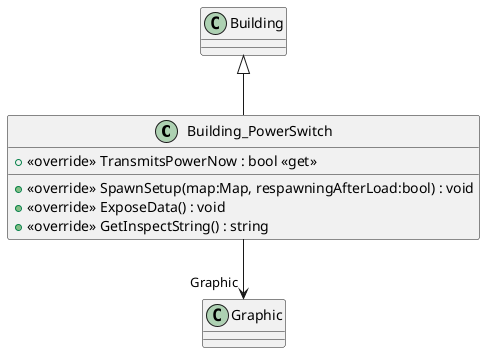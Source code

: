 @startuml
class Building_PowerSwitch {
    + <<override>> TransmitsPowerNow : bool <<get>>
    + <<override>> SpawnSetup(map:Map, respawningAfterLoad:bool) : void
    + <<override>> ExposeData() : void
    + <<override>> GetInspectString() : string
}
Building <|-- Building_PowerSwitch
Building_PowerSwitch --> "Graphic" Graphic
@enduml
